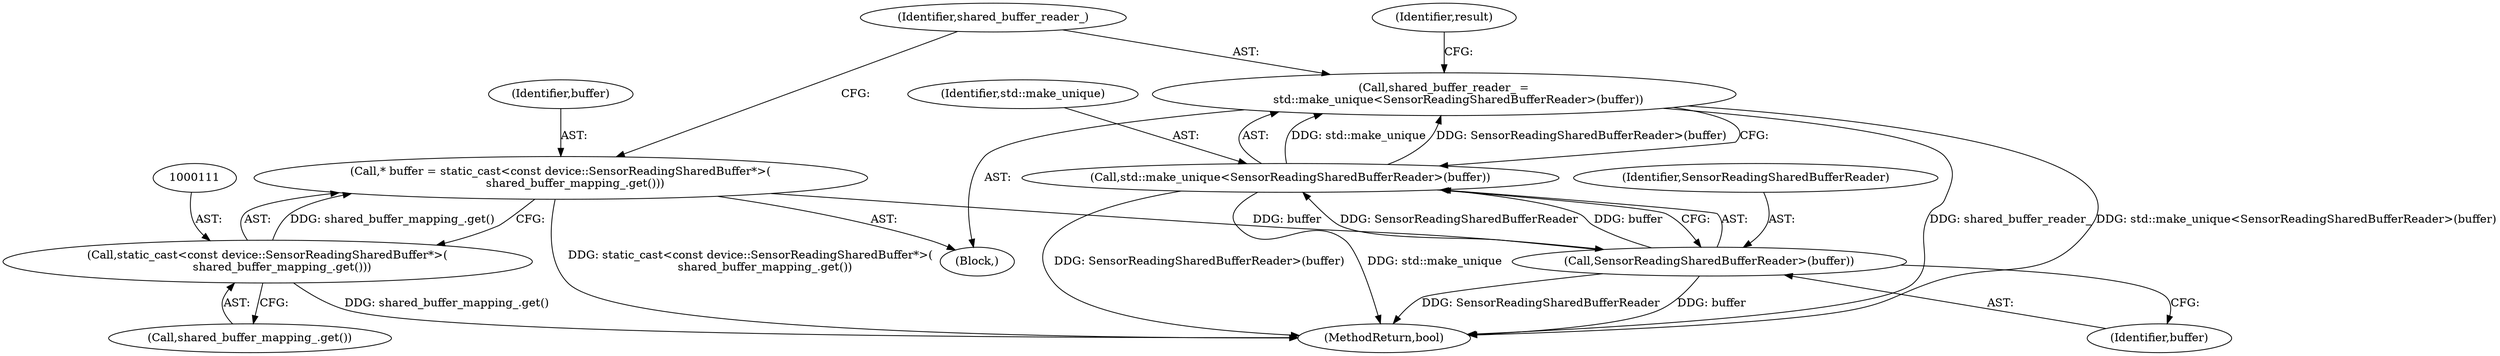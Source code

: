 digraph "1_Chrome_c0c8978849ac57e4ecd613ddc8ff7852a2054734_2@API" {
"1000113" [label="(Call,shared_buffer_reader_ =\n        std::make_unique<SensorReadingSharedBufferReader>(buffer))"];
"1000115" [label="(Call,std::make_unique<SensorReadingSharedBufferReader>(buffer))"];
"1000117" [label="(Call,SensorReadingSharedBufferReader>(buffer))"];
"1000108" [label="(Call,* buffer = static_cast<const device::SensorReadingSharedBuffer*>(\n        shared_buffer_mapping_.get()))"];
"1000110" [label="(Call,static_cast<const device::SensorReadingSharedBuffer*>(\n        shared_buffer_mapping_.get()))"];
"1000114" [label="(Identifier,shared_buffer_reader_)"];
"1000113" [label="(Call,shared_buffer_reader_ =\n        std::make_unique<SensorReadingSharedBufferReader>(buffer))"];
"1000122" [label="(Identifier,result)"];
"1000117" [label="(Call,SensorReadingSharedBufferReader>(buffer))"];
"1000119" [label="(Identifier,buffer)"];
"1000110" [label="(Call,static_cast<const device::SensorReadingSharedBuffer*>(\n        shared_buffer_mapping_.get()))"];
"1000109" [label="(Identifier,buffer)"];
"1000108" [label="(Call,* buffer = static_cast<const device::SensorReadingSharedBuffer*>(\n        shared_buffer_mapping_.get()))"];
"1000115" [label="(Call,std::make_unique<SensorReadingSharedBufferReader>(buffer))"];
"1000123" [label="(MethodReturn,bool)"];
"1000116" [label="(Identifier,std::make_unique)"];
"1000106" [label="(Block,)"];
"1000118" [label="(Identifier,SensorReadingSharedBufferReader)"];
"1000112" [label="(Call,shared_buffer_mapping_.get())"];
"1000113" -> "1000106"  [label="AST: "];
"1000113" -> "1000115"  [label="CFG: "];
"1000114" -> "1000113"  [label="AST: "];
"1000115" -> "1000113"  [label="AST: "];
"1000122" -> "1000113"  [label="CFG: "];
"1000113" -> "1000123"  [label="DDG: shared_buffer_reader_"];
"1000113" -> "1000123"  [label="DDG: std::make_unique<SensorReadingSharedBufferReader>(buffer)"];
"1000115" -> "1000113"  [label="DDG: std::make_unique"];
"1000115" -> "1000113"  [label="DDG: SensorReadingSharedBufferReader>(buffer)"];
"1000115" -> "1000117"  [label="CFG: "];
"1000116" -> "1000115"  [label="AST: "];
"1000117" -> "1000115"  [label="AST: "];
"1000115" -> "1000123"  [label="DDG: SensorReadingSharedBufferReader>(buffer)"];
"1000115" -> "1000123"  [label="DDG: std::make_unique"];
"1000117" -> "1000115"  [label="DDG: SensorReadingSharedBufferReader"];
"1000117" -> "1000115"  [label="DDG: buffer"];
"1000117" -> "1000119"  [label="CFG: "];
"1000118" -> "1000117"  [label="AST: "];
"1000119" -> "1000117"  [label="AST: "];
"1000117" -> "1000123"  [label="DDG: SensorReadingSharedBufferReader"];
"1000117" -> "1000123"  [label="DDG: buffer"];
"1000108" -> "1000117"  [label="DDG: buffer"];
"1000108" -> "1000106"  [label="AST: "];
"1000108" -> "1000110"  [label="CFG: "];
"1000109" -> "1000108"  [label="AST: "];
"1000110" -> "1000108"  [label="AST: "];
"1000114" -> "1000108"  [label="CFG: "];
"1000108" -> "1000123"  [label="DDG: static_cast<const device::SensorReadingSharedBuffer*>(\n        shared_buffer_mapping_.get())"];
"1000110" -> "1000108"  [label="DDG: shared_buffer_mapping_.get()"];
"1000110" -> "1000112"  [label="CFG: "];
"1000111" -> "1000110"  [label="AST: "];
"1000112" -> "1000110"  [label="AST: "];
"1000110" -> "1000123"  [label="DDG: shared_buffer_mapping_.get()"];
}
